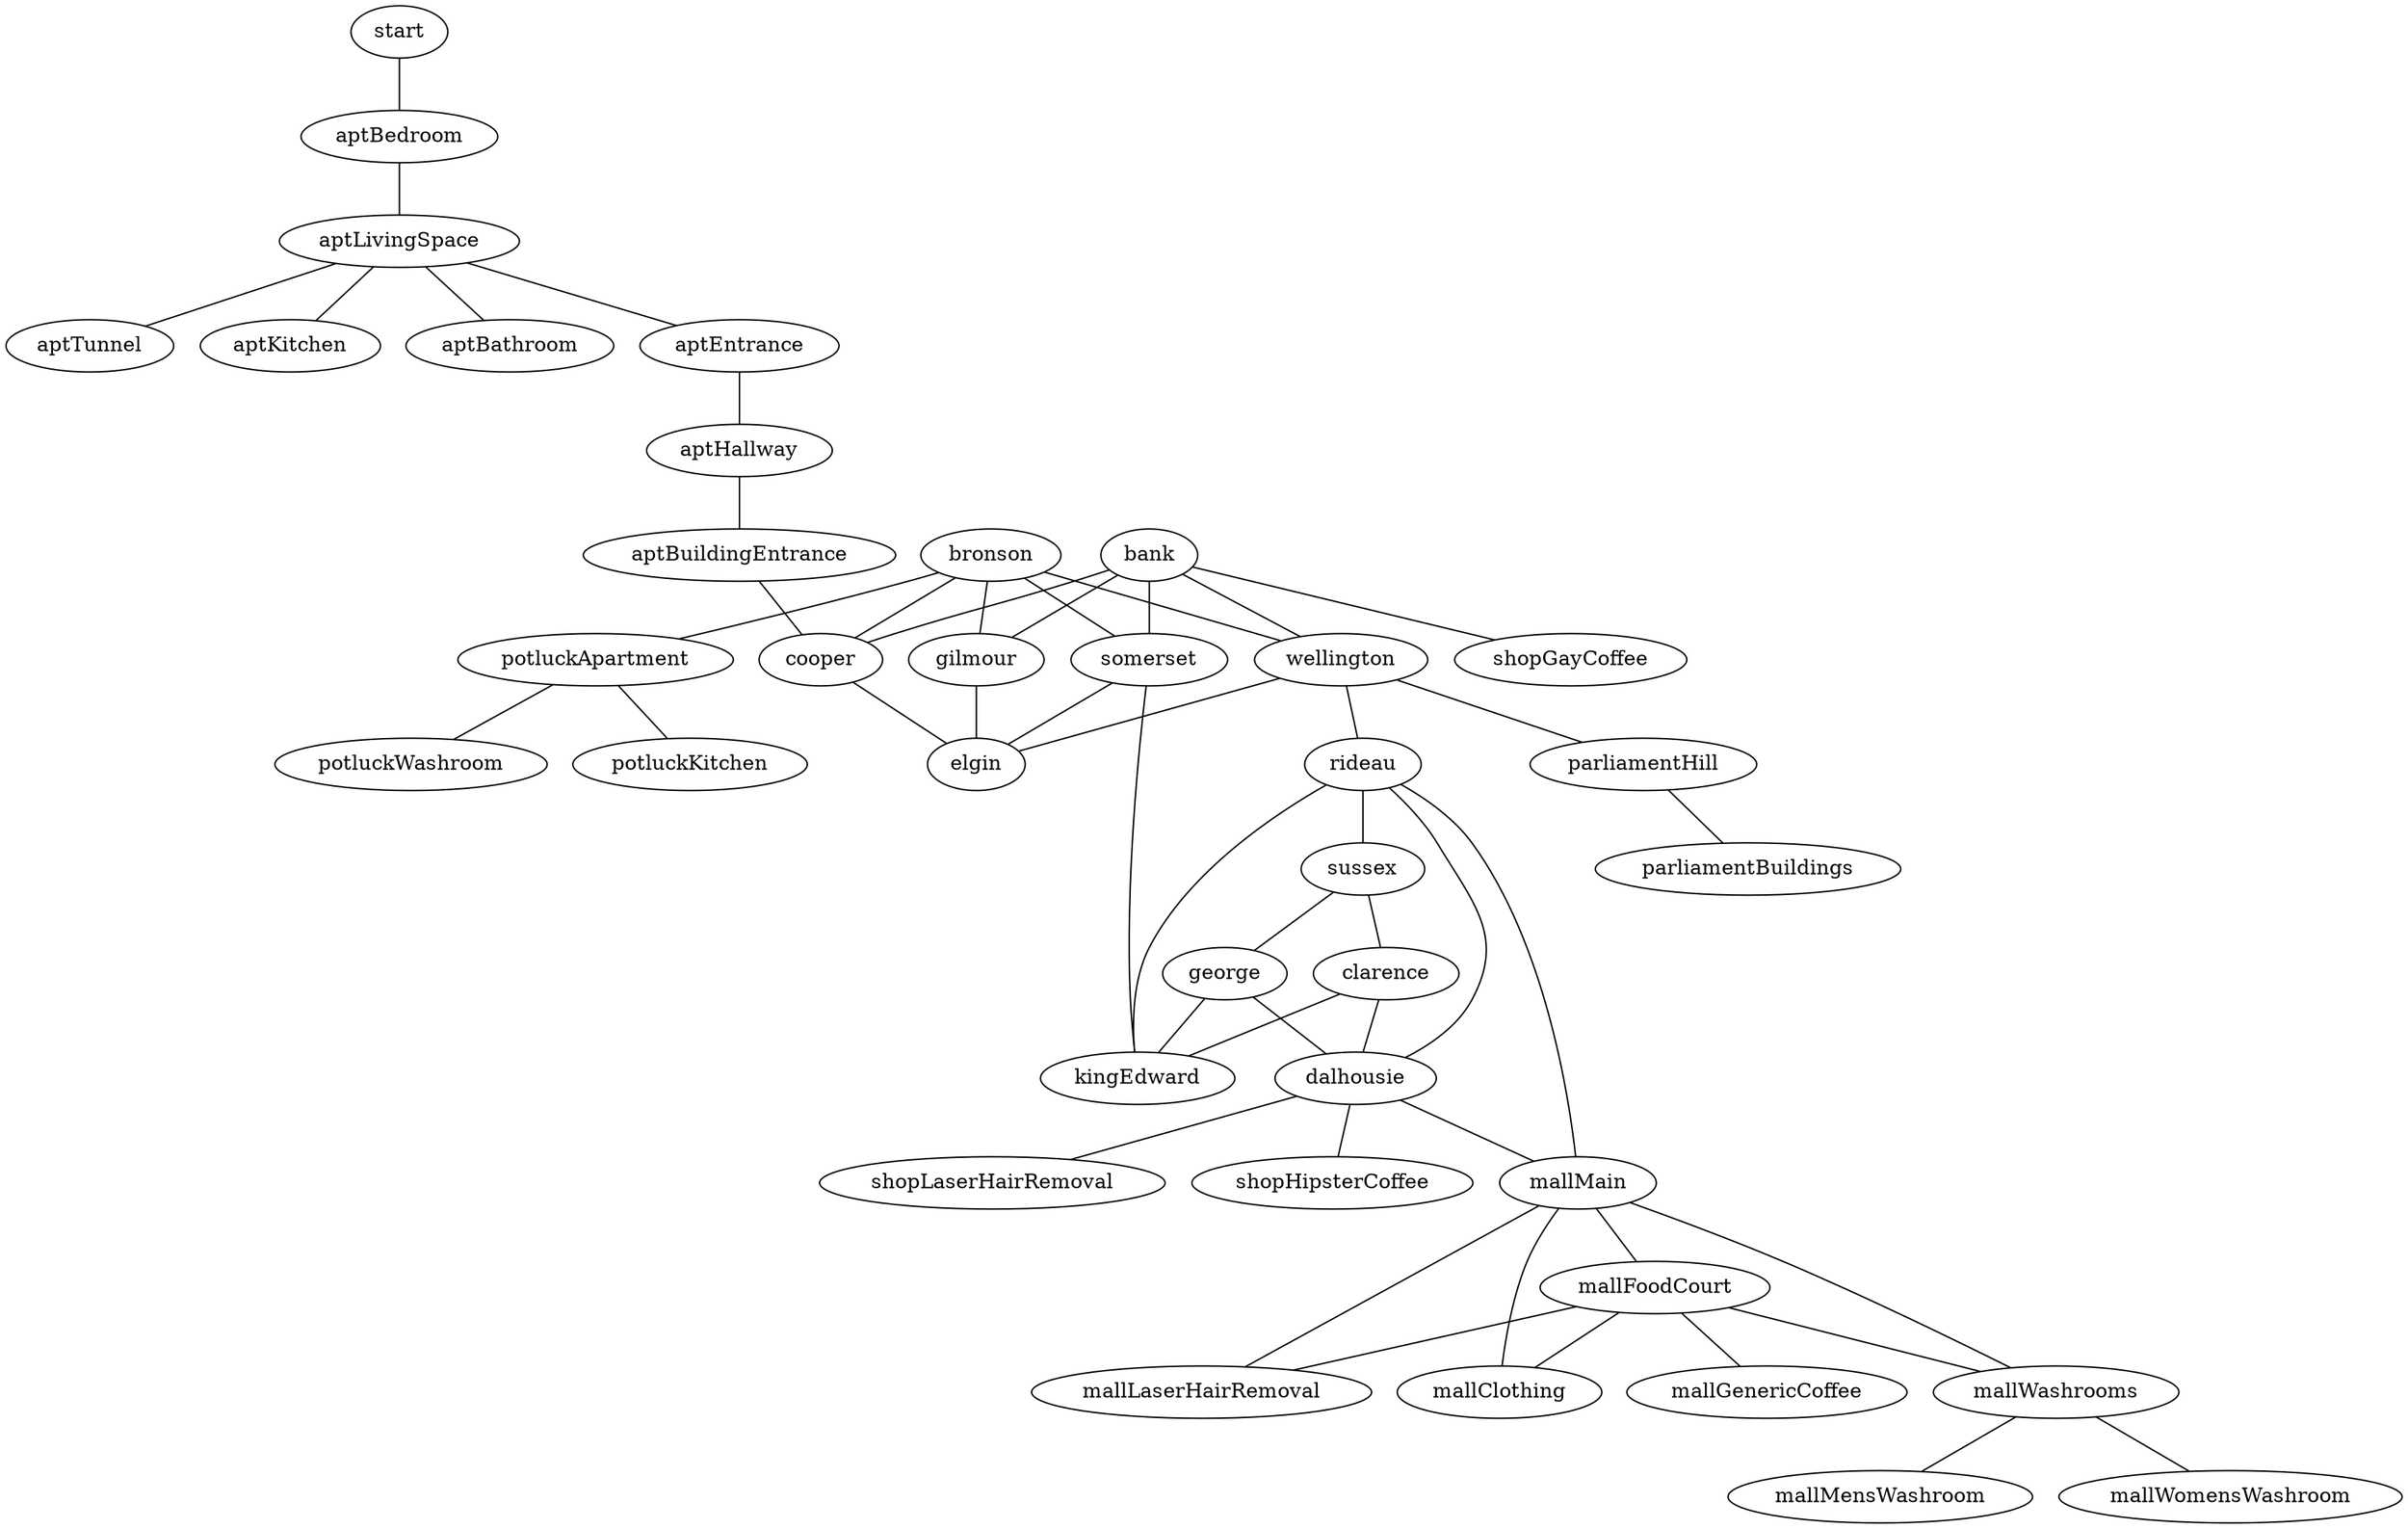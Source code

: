 graph location {

  start -- aptBedroom

  subgraph streets {
    bank -- wellington -- elgin
    bank -- cooper -- elgin
    bank -- somerset -- elgin
    bank -- gilmour -- elgin

    bronson -- wellington
    bronson -- cooper
    bronson -- somerset
    bronson -- gilmour   

    wellington -- rideau

    rideau -- sussex
    rideau -- dalhousie
    rideau -- kingEdward

    sussex -- george -- dalhousie
    sussex -- clarence -- dalhousie
    somerset -- kingEdward
    george -- kingEdward
    clarence -- kingEdward
  }

  subgraph apartment {
    aptBedroom -- aptLivingSpace -- aptTunnel
    aptLivingSpace -- aptKitchen
    aptLivingSpace -- aptBathroom
    aptLivingSpace -- aptEntrance -- aptHallway 
    aptHallway -- aptBuildingEntrance -- cooper
  }

  subgraph shops {
    bank -- shopGayCoffee
    dalhousie -- shopLaserHairRemoval
    dalhousie -- shopHipsterCoffee
  }

  subgraph mall {
    rideau -- mallMain 
    dalhousie -- mallMain

    mallMain -- mallFoodCourt
    mallMain -- mallLaserHairRemoval
    mallMain -- mallClothing
    mallMain -- mallWashrooms
    mallFoodCourt -- mallGenericCoffee
    mallFoodCourt -- mallClothing
    mallFoodCourt -- mallLaserHairRemoval
    mallFoodCourt -- mallWashrooms

    mallWashrooms -- mallMensWashroom
    mallWashrooms -- mallWomensWashroom
  }

  subgraph potluck {
    bronson -- potluckApartment
    potluckApartment -- potluckWashroom
    potluckApartment -- potluckKitchen
  }

  subgraph parliament {
    wellington -- parliamentHill
    parliamentHill -- parliamentBuildings
  }
}